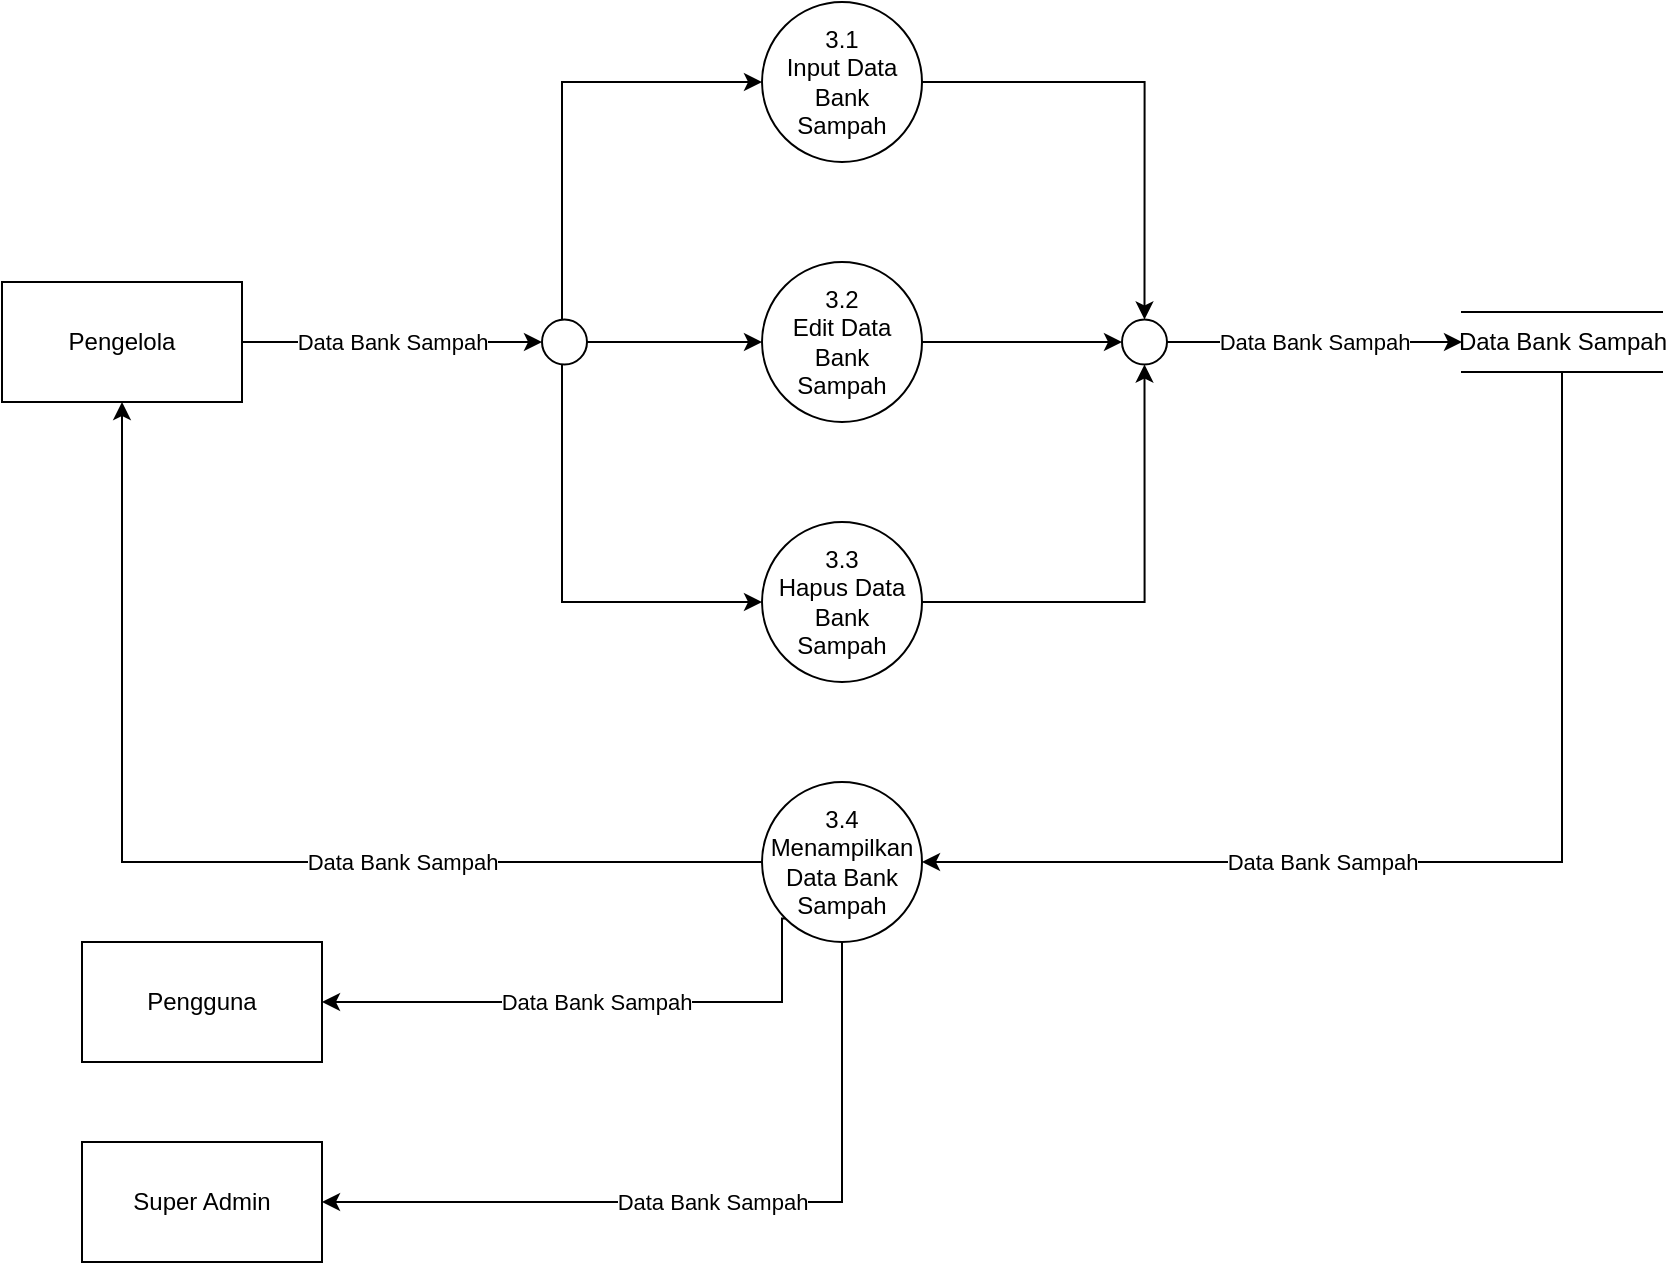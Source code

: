 <mxfile version="20.3.0" type="device"><diagram id="nXdXMnx0iQrYfoMD2PyY" name="Page-1"><mxGraphModel dx="868" dy="543" grid="1" gridSize="10" guides="1" tooltips="1" connect="1" arrows="1" fold="1" page="1" pageScale="1" pageWidth="2339" pageHeight="3300" math="0" shadow="0"><root><mxCell id="0"/><mxCell id="1" parent="0"/><mxCell id="HxhIbvX7W7ab8uPzN-KG-3" value="Data Bank Sampah" style="edgeStyle=orthogonalEdgeStyle;rounded=0;orthogonalLoop=1;jettySize=auto;html=1;entryX=0;entryY=0.5;entryDx=0;entryDy=0;" edge="1" parent="1" source="HxhIbvX7W7ab8uPzN-KG-1" target="HxhIbvX7W7ab8uPzN-KG-2"><mxGeometry relative="1" as="geometry"/></mxCell><mxCell id="HxhIbvX7W7ab8uPzN-KG-1" value="Pengelola" style="rounded=0;whiteSpace=wrap;html=1;" vertex="1" parent="1"><mxGeometry x="120" y="200" width="120" height="60" as="geometry"/></mxCell><mxCell id="HxhIbvX7W7ab8uPzN-KG-6" style="edgeStyle=orthogonalEdgeStyle;rounded=0;orthogonalLoop=1;jettySize=auto;html=1;entryX=0;entryY=0.5;entryDx=0;entryDy=0;" edge="1" parent="1" source="HxhIbvX7W7ab8uPzN-KG-2" target="HxhIbvX7W7ab8uPzN-KG-5"><mxGeometry relative="1" as="geometry"/></mxCell><mxCell id="HxhIbvX7W7ab8uPzN-KG-8" style="edgeStyle=orthogonalEdgeStyle;rounded=0;orthogonalLoop=1;jettySize=auto;html=1;entryX=0;entryY=0.5;entryDx=0;entryDy=0;" edge="1" parent="1" source="HxhIbvX7W7ab8uPzN-KG-2" target="HxhIbvX7W7ab8uPzN-KG-7"><mxGeometry relative="1" as="geometry"><Array as="points"><mxPoint x="400" y="100"/></Array></mxGeometry></mxCell><mxCell id="HxhIbvX7W7ab8uPzN-KG-10" style="edgeStyle=orthogonalEdgeStyle;rounded=0;orthogonalLoop=1;jettySize=auto;html=1;entryX=0;entryY=0.5;entryDx=0;entryDy=0;" edge="1" parent="1" source="HxhIbvX7W7ab8uPzN-KG-2" target="HxhIbvX7W7ab8uPzN-KG-9"><mxGeometry relative="1" as="geometry"><Array as="points"><mxPoint x="400" y="360"/></Array></mxGeometry></mxCell><mxCell id="HxhIbvX7W7ab8uPzN-KG-2" value="" style="shape=ellipse;html=1;dashed=0;whitespace=wrap;perimeter=ellipsePerimeter;" vertex="1" parent="1"><mxGeometry x="390" y="218.75" width="22.5" height="22.5" as="geometry"/></mxCell><mxCell id="HxhIbvX7W7ab8uPzN-KG-13" style="edgeStyle=orthogonalEdgeStyle;rounded=0;orthogonalLoop=1;jettySize=auto;html=1;entryX=0;entryY=0.5;entryDx=0;entryDy=0;" edge="1" parent="1" source="HxhIbvX7W7ab8uPzN-KG-5" target="HxhIbvX7W7ab8uPzN-KG-11"><mxGeometry relative="1" as="geometry"/></mxCell><mxCell id="HxhIbvX7W7ab8uPzN-KG-5" value="3.2&lt;br&gt;Edit Data Bank&lt;br&gt;Sampah" style="ellipse;whiteSpace=wrap;html=1;aspect=fixed;" vertex="1" parent="1"><mxGeometry x="500" y="190" width="80" height="80" as="geometry"/></mxCell><mxCell id="HxhIbvX7W7ab8uPzN-KG-12" style="edgeStyle=orthogonalEdgeStyle;rounded=0;orthogonalLoop=1;jettySize=auto;html=1;entryX=0.5;entryY=0;entryDx=0;entryDy=0;" edge="1" parent="1" source="HxhIbvX7W7ab8uPzN-KG-7" target="HxhIbvX7W7ab8uPzN-KG-11"><mxGeometry relative="1" as="geometry"/></mxCell><mxCell id="HxhIbvX7W7ab8uPzN-KG-7" value="3.1&lt;br&gt;Input Data Bank&lt;br&gt;Sampah" style="ellipse;whiteSpace=wrap;html=1;aspect=fixed;" vertex="1" parent="1"><mxGeometry x="500" y="60" width="80" height="80" as="geometry"/></mxCell><mxCell id="HxhIbvX7W7ab8uPzN-KG-14" style="edgeStyle=orthogonalEdgeStyle;rounded=0;orthogonalLoop=1;jettySize=auto;html=1;entryX=0.5;entryY=1;entryDx=0;entryDy=0;" edge="1" parent="1" source="HxhIbvX7W7ab8uPzN-KG-9" target="HxhIbvX7W7ab8uPzN-KG-11"><mxGeometry relative="1" as="geometry"/></mxCell><mxCell id="HxhIbvX7W7ab8uPzN-KG-9" value="3.3&lt;br&gt;Hapus Data Bank&lt;br&gt;Sampah" style="ellipse;whiteSpace=wrap;html=1;aspect=fixed;" vertex="1" parent="1"><mxGeometry x="500" y="320" width="80" height="80" as="geometry"/></mxCell><mxCell id="HxhIbvX7W7ab8uPzN-KG-16" value="Data Bank Sampah" style="edgeStyle=orthogonalEdgeStyle;rounded=0;orthogonalLoop=1;jettySize=auto;html=1;" edge="1" parent="1" source="HxhIbvX7W7ab8uPzN-KG-11" target="HxhIbvX7W7ab8uPzN-KG-15"><mxGeometry relative="1" as="geometry"/></mxCell><mxCell id="HxhIbvX7W7ab8uPzN-KG-11" value="" style="shape=ellipse;html=1;dashed=0;whitespace=wrap;perimeter=ellipsePerimeter;" vertex="1" parent="1"><mxGeometry x="680" y="218.75" width="22.5" height="22.5" as="geometry"/></mxCell><mxCell id="HxhIbvX7W7ab8uPzN-KG-18" value="Data Bank Sampah" style="edgeStyle=orthogonalEdgeStyle;rounded=0;orthogonalLoop=1;jettySize=auto;html=1;entryX=1;entryY=0.5;entryDx=0;entryDy=0;" edge="1" parent="1" source="HxhIbvX7W7ab8uPzN-KG-15" target="HxhIbvX7W7ab8uPzN-KG-17"><mxGeometry x="0.292" relative="1" as="geometry"><Array as="points"><mxPoint x="900" y="490"/></Array><mxPoint as="offset"/></mxGeometry></mxCell><mxCell id="HxhIbvX7W7ab8uPzN-KG-15" value="Data Bank Sampah" style="html=1;dashed=0;whitespace=wrap;shape=partialRectangle;right=0;left=0;" vertex="1" parent="1"><mxGeometry x="850" y="215" width="100" height="30" as="geometry"/></mxCell><mxCell id="HxhIbvX7W7ab8uPzN-KG-19" value="Data Bank Sampah" style="edgeStyle=orthogonalEdgeStyle;rounded=0;orthogonalLoop=1;jettySize=auto;html=1;entryX=0.5;entryY=1;entryDx=0;entryDy=0;" edge="1" parent="1" source="HxhIbvX7W7ab8uPzN-KG-17" target="HxhIbvX7W7ab8uPzN-KG-1"><mxGeometry x="-0.345" relative="1" as="geometry"><mxPoint as="offset"/></mxGeometry></mxCell><mxCell id="HxhIbvX7W7ab8uPzN-KG-22" value="Data Bank Sampah" style="edgeStyle=orthogonalEdgeStyle;rounded=0;orthogonalLoop=1;jettySize=auto;html=1;entryX=1;entryY=0.5;entryDx=0;entryDy=0;" edge="1" parent="1" source="HxhIbvX7W7ab8uPzN-KG-17" target="HxhIbvX7W7ab8uPzN-KG-21"><mxGeometry relative="1" as="geometry"><Array as="points"><mxPoint x="540" y="660"/></Array></mxGeometry></mxCell><mxCell id="HxhIbvX7W7ab8uPzN-KG-17" value="3.4&lt;br&gt;Menampilkan Data Bank Sampah" style="ellipse;whiteSpace=wrap;html=1;aspect=fixed;" vertex="1" parent="1"><mxGeometry x="500" y="450" width="80" height="80" as="geometry"/></mxCell><mxCell id="HxhIbvX7W7ab8uPzN-KG-20" value="Pengguna" style="rounded=0;whiteSpace=wrap;html=1;" vertex="1" parent="1"><mxGeometry x="160" y="530" width="120" height="60" as="geometry"/></mxCell><mxCell id="HxhIbvX7W7ab8uPzN-KG-21" value="Super Admin" style="rounded=0;whiteSpace=wrap;html=1;" vertex="1" parent="1"><mxGeometry x="160" y="630" width="120" height="60" as="geometry"/></mxCell><mxCell id="HxhIbvX7W7ab8uPzN-KG-23" value="Data Bank Sampah" style="endArrow=classic;html=1;rounded=0;exitX=0;exitY=1;exitDx=0;exitDy=0;entryX=1;entryY=0.5;entryDx=0;entryDy=0;edgeStyle=orthogonalEdgeStyle;" edge="1" parent="1" source="HxhIbvX7W7ab8uPzN-KG-17" target="HxhIbvX7W7ab8uPzN-KG-20"><mxGeometry width="50" height="50" relative="1" as="geometry"><mxPoint x="510" y="630" as="sourcePoint"/><mxPoint x="560" y="580" as="targetPoint"/><Array as="points"><mxPoint x="510" y="518"/><mxPoint x="510" y="560"/></Array></mxGeometry></mxCell></root></mxGraphModel></diagram></mxfile>